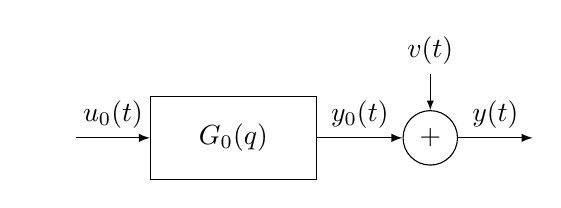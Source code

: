 \tikzstyle{block} = [draw, rectangle, 
    minimum height=3em, minimum width=6em]
\tikzstyle{sum} = [draw, circle, node distance=1cm]
\tikzstyle{input} = [coordinate]
\tikzstyle{output} = [coordinate]
\tikzstyle{pinstyle} = [pin edge={<-,black}]

\begin{tikzpicture}[auto, node distance=2cm,>=latex]

    \node [input, near start] (input) {};
    \node [block, right of=input] (system) {$G_0(q)$};
    \node [sum, right of=system,
           pin={[pinstyle]above:$v(t)$},
           node distance=2.5cm] (sum) {$+$};
    \node [output, right of=sum, node distance=1.3cm] (output) {};
    
    \draw [->] (input)  -- node[name=u]  {$u_0(t)$}   (system);
    \draw [->] (system) -- node[name=y0] {$y_0(t)$} (sum);
    \draw [->] (sum)    -- node[name=y]  {$y(t)$}   (output);
    
\end{tikzpicture}